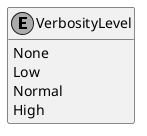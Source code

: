 ﻿@startuml
hide empty members
skinparam monochrome true
skinparam backgroundcolor transparent

enum VerbosityLevel {
    None
    Low
    Normal
    High
}

@enduml
